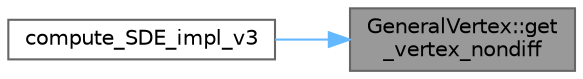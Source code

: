 digraph "GeneralVertex::get_vertex_nondiff"
{
 // INTERACTIVE_SVG=YES
 // LATEX_PDF_SIZE
  bgcolor="transparent";
  edge [fontname=Helvetica,fontsize=10,labelfontname=Helvetica,labelfontsize=10];
  node [fontname=Helvetica,fontsize=10,shape=box,height=0.2,width=0.4];
  rankdir="RL";
  Node1 [id="Node000001",label="GeneralVertex::get\l_vertex_nondiff",height=0.2,width=0.4,color="gray40", fillcolor="grey60", style="filled", fontcolor="black",tooltip=" "];
  Node1 -> Node2 [id="edge1_Node000001_Node000002",dir="back",color="steelblue1",style="solid",tooltip=" "];
  Node2 [id="Node000002",label="compute_SDE_impl_v3",height=0.2,width=0.4,color="grey40", fillcolor="white", style="filled",URL="$dd/d0a/parquet__solver_8hpp.html#a947824a1a735bc2e9db735348ac9dd2c",tooltip="Compute the SDE by closing the loop over K1a+K2a or K1p+K2p."];
}
